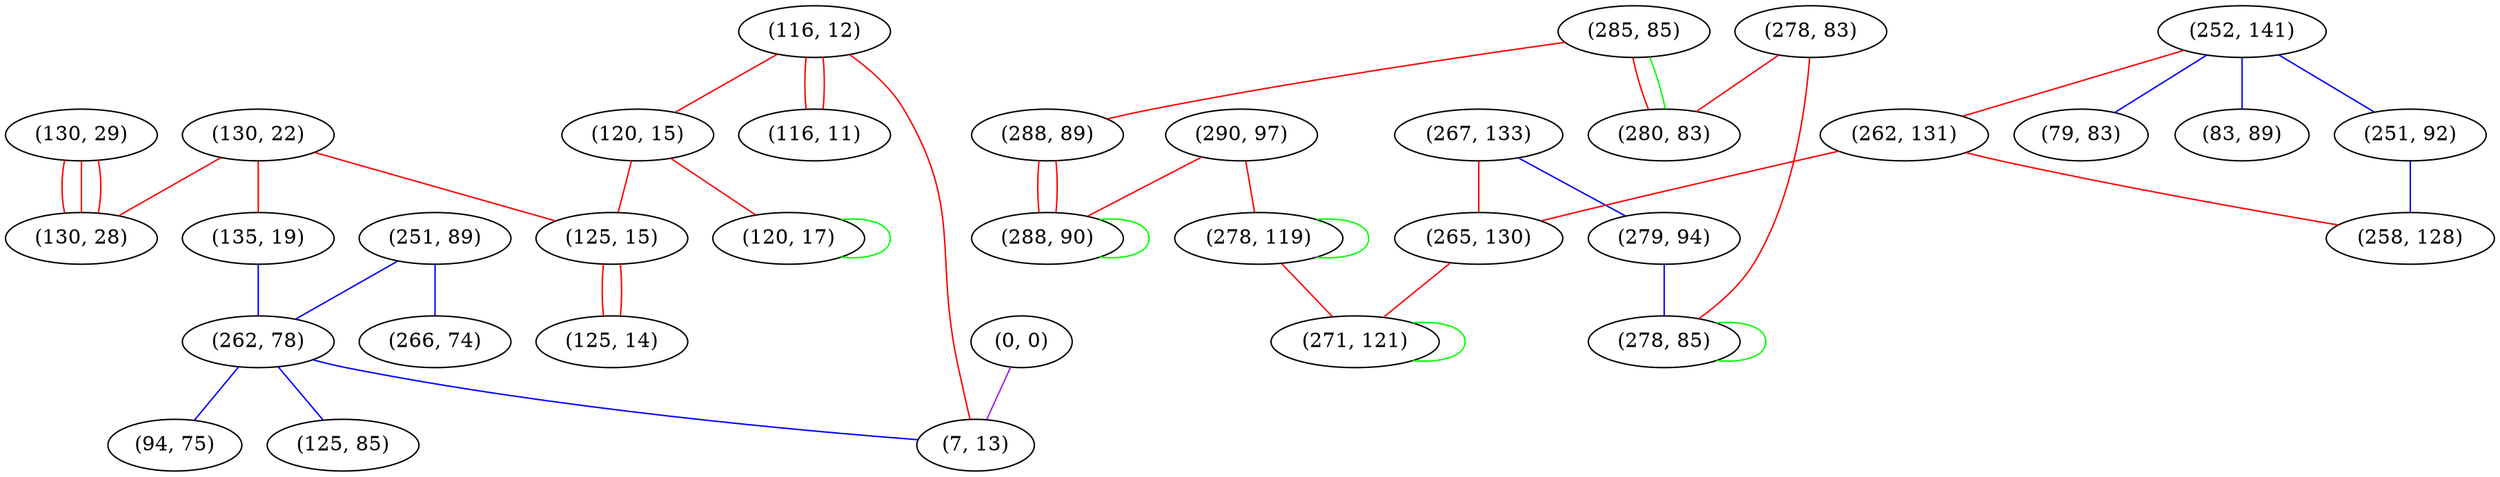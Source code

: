 graph "" {
"(130, 29)";
"(116, 12)";
"(285, 85)";
"(290, 97)";
"(130, 22)";
"(252, 141)";
"(79, 83)";
"(267, 133)";
"(288, 89)";
"(120, 15)";
"(262, 131)";
"(135, 19)";
"(83, 89)";
"(125, 15)";
"(0, 0)";
"(288, 90)";
"(251, 89)";
"(116, 11)";
"(278, 83)";
"(266, 74)";
"(265, 130)";
"(125, 14)";
"(251, 92)";
"(262, 78)";
"(279, 94)";
"(278, 119)";
"(130, 28)";
"(271, 121)";
"(120, 17)";
"(7, 13)";
"(125, 85)";
"(280, 83)";
"(94, 75)";
"(258, 128)";
"(278, 85)";
"(130, 29)" -- "(130, 28)"  [color=red, key=0, weight=1];
"(130, 29)" -- "(130, 28)"  [color=red, key=1, weight=1];
"(130, 29)" -- "(130, 28)"  [color=red, key=2, weight=1];
"(116, 12)" -- "(7, 13)"  [color=red, key=0, weight=1];
"(116, 12)" -- "(116, 11)"  [color=red, key=0, weight=1];
"(116, 12)" -- "(116, 11)"  [color=red, key=1, weight=1];
"(116, 12)" -- "(120, 15)"  [color=red, key=0, weight=1];
"(285, 85)" -- "(288, 89)"  [color=red, key=0, weight=1];
"(285, 85)" -- "(280, 83)"  [color=red, key=0, weight=1];
"(285, 85)" -- "(280, 83)"  [color=green, key=1, weight=2];
"(290, 97)" -- "(278, 119)"  [color=red, key=0, weight=1];
"(290, 97)" -- "(288, 90)"  [color=red, key=0, weight=1];
"(130, 22)" -- "(135, 19)"  [color=red, key=0, weight=1];
"(130, 22)" -- "(125, 15)"  [color=red, key=0, weight=1];
"(130, 22)" -- "(130, 28)"  [color=red, key=0, weight=1];
"(252, 141)" -- "(262, 131)"  [color=red, key=0, weight=1];
"(252, 141)" -- "(79, 83)"  [color=blue, key=0, weight=3];
"(252, 141)" -- "(83, 89)"  [color=blue, key=0, weight=3];
"(252, 141)" -- "(251, 92)"  [color=blue, key=0, weight=3];
"(267, 133)" -- "(265, 130)"  [color=red, key=0, weight=1];
"(267, 133)" -- "(279, 94)"  [color=blue, key=0, weight=3];
"(288, 89)" -- "(288, 90)"  [color=red, key=0, weight=1];
"(288, 89)" -- "(288, 90)"  [color=red, key=1, weight=1];
"(120, 15)" -- "(120, 17)"  [color=red, key=0, weight=1];
"(120, 15)" -- "(125, 15)"  [color=red, key=0, weight=1];
"(262, 131)" -- "(265, 130)"  [color=red, key=0, weight=1];
"(262, 131)" -- "(258, 128)"  [color=red, key=0, weight=1];
"(135, 19)" -- "(262, 78)"  [color=blue, key=0, weight=3];
"(125, 15)" -- "(125, 14)"  [color=red, key=0, weight=1];
"(125, 15)" -- "(125, 14)"  [color=red, key=1, weight=1];
"(0, 0)" -- "(7, 13)"  [color=purple, key=0, weight=4];
"(288, 90)" -- "(288, 90)"  [color=green, key=0, weight=2];
"(251, 89)" -- "(266, 74)"  [color=blue, key=0, weight=3];
"(251, 89)" -- "(262, 78)"  [color=blue, key=0, weight=3];
"(278, 83)" -- "(280, 83)"  [color=red, key=0, weight=1];
"(278, 83)" -- "(278, 85)"  [color=red, key=0, weight=1];
"(265, 130)" -- "(271, 121)"  [color=red, key=0, weight=1];
"(251, 92)" -- "(258, 128)"  [color=blue, key=0, weight=3];
"(262, 78)" -- "(94, 75)"  [color=blue, key=0, weight=3];
"(262, 78)" -- "(7, 13)"  [color=blue, key=0, weight=3];
"(262, 78)" -- "(125, 85)"  [color=blue, key=0, weight=3];
"(279, 94)" -- "(278, 85)"  [color=blue, key=0, weight=3];
"(278, 119)" -- "(278, 119)"  [color=green, key=0, weight=2];
"(278, 119)" -- "(271, 121)"  [color=red, key=0, weight=1];
"(271, 121)" -- "(271, 121)"  [color=green, key=0, weight=2];
"(120, 17)" -- "(120, 17)"  [color=green, key=0, weight=2];
"(278, 85)" -- "(278, 85)"  [color=green, key=0, weight=2];
}
